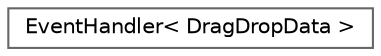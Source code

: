 digraph "Graphical Class Hierarchy"
{
 // LATEX_PDF_SIZE
  bgcolor="transparent";
  edge [fontname=Helvetica,fontsize=10,labelfontname=Helvetica,labelfontsize=10];
  node [fontname=Helvetica,fontsize=10,shape=box,height=0.2,width=0.4];
  rankdir="LR";
  Node0 [id="Node000000",label="EventHandler\< DragDropData \>",height=0.2,width=0.4,color="grey40", fillcolor="white", style="filled",URL="$classEventHandler.html",tooltip=" "];
}
